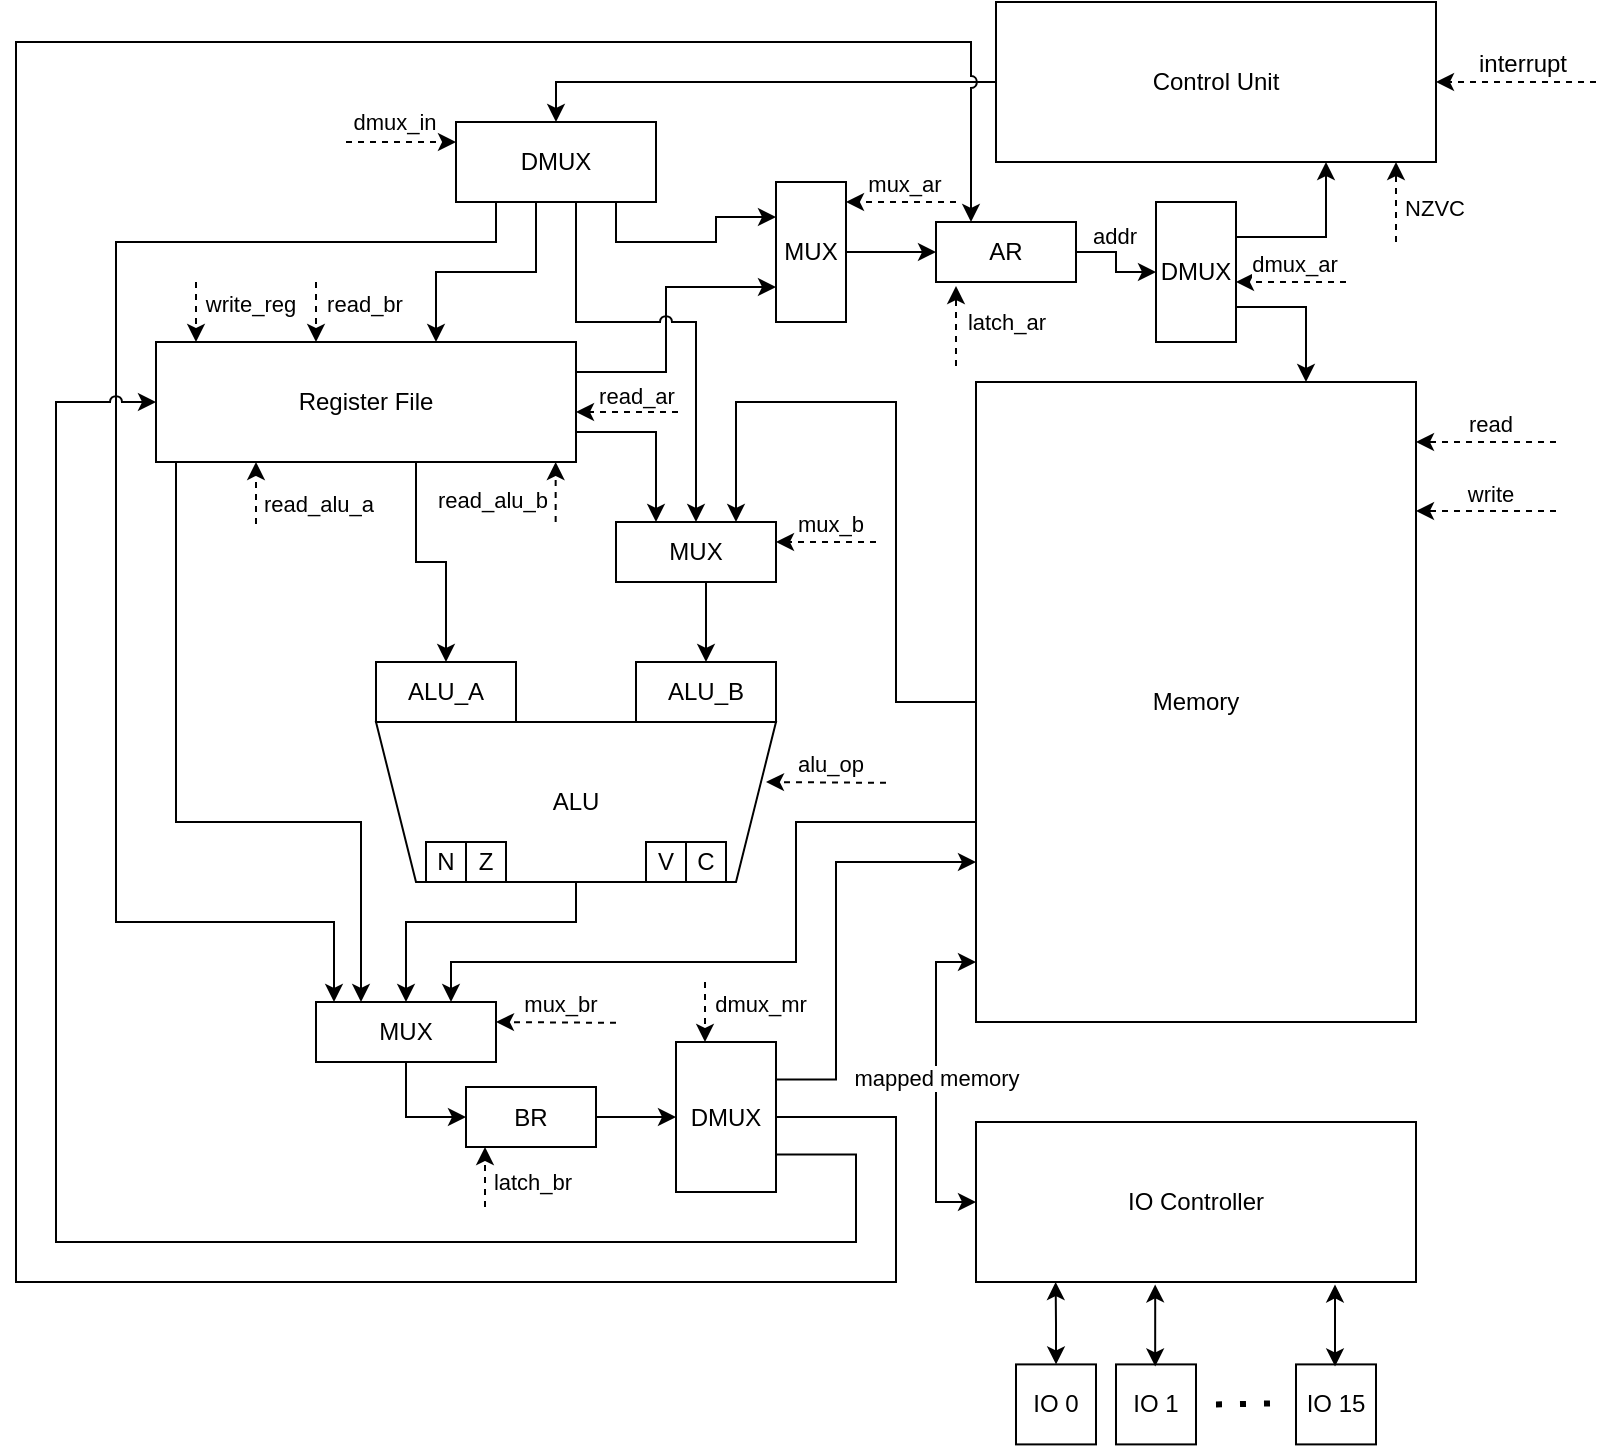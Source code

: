 <mxfile version="27.0.2">
  <diagram name="Page-1" id="099fd60b-425b-db50-ffb0-6b813814b670">
    <mxGraphModel dx="1892" dy="542" grid="1" gridSize="10" guides="1" tooltips="1" connect="1" arrows="1" fold="1" page="1" pageScale="1" pageWidth="850" pageHeight="1100" background="none" math="0" shadow="0">
      <root>
        <mxCell id="0" />
        <mxCell id="1" parent="0" />
        <mxCell id="riJFMd-E-siuRD8wx49H-91" style="edgeStyle=orthogonalEdgeStyle;rounded=0;orthogonalLoop=1;jettySize=auto;html=1;exitX=0;exitY=0.5;exitDx=0;exitDy=0;entryX=0.5;entryY=0;entryDx=0;entryDy=0;" parent="1" source="riJFMd-E-siuRD8wx49H-23" target="riJFMd-E-siuRD8wx49H-83" edge="1">
          <mxGeometry relative="1" as="geometry" />
        </mxCell>
        <mxCell id="riJFMd-E-siuRD8wx49H-23" value="Control Unit" style="rounded=0;whiteSpace=wrap;html=1;" parent="1" vertex="1">
          <mxGeometry x="480" y="10" width="220" height="80" as="geometry" />
        </mxCell>
        <mxCell id="riJFMd-E-siuRD8wx49H-191" style="edgeStyle=orthogonalEdgeStyle;rounded=0;orthogonalLoop=1;jettySize=auto;html=1;exitX=0.5;exitY=0;exitDx=0;exitDy=0;entryX=0.5;entryY=0;entryDx=0;entryDy=0;" parent="1" source="riJFMd-E-siuRD8wx49H-2" target="riJFMd-E-siuRD8wx49H-24" edge="1">
          <mxGeometry relative="1" as="geometry">
            <Array as="points">
              <mxPoint x="270" y="470" />
              <mxPoint x="185" y="470" />
            </Array>
          </mxGeometry>
        </mxCell>
        <mxCell id="riJFMd-E-siuRD8wx49H-2" value="ALU" style="shape=trapezoid;perimeter=trapezoidPerimeter;whiteSpace=wrap;html=1;fixedSize=1;direction=west;rotation=0;" parent="1" vertex="1">
          <mxGeometry x="170" y="370" width="200" height="80" as="geometry" />
        </mxCell>
        <mxCell id="riJFMd-E-siuRD8wx49H-3" value="ALU_B" style="rounded=0;whiteSpace=wrap;html=1;" parent="1" vertex="1">
          <mxGeometry x="300" y="340" width="70" height="30" as="geometry" />
        </mxCell>
        <mxCell id="riJFMd-E-siuRD8wx49H-4" value="ALU_A" style="rounded=0;whiteSpace=wrap;html=1;" parent="1" vertex="1">
          <mxGeometry x="170" y="340" width="70" height="30" as="geometry" />
        </mxCell>
        <mxCell id="riJFMd-E-siuRD8wx49H-54" style="edgeStyle=orthogonalEdgeStyle;rounded=0;orthogonalLoop=1;jettySize=auto;html=1;exitX=0.5;exitY=1;exitDx=0;exitDy=0;entryX=0;entryY=0.5;entryDx=0;entryDy=0;" parent="1" source="riJFMd-E-siuRD8wx49H-24" target="riJFMd-E-siuRD8wx49H-47" edge="1">
          <mxGeometry relative="1" as="geometry" />
        </mxCell>
        <mxCell id="riJFMd-E-siuRD8wx49H-24" value="MUX" style="rounded=0;whiteSpace=wrap;html=1;" parent="1" vertex="1">
          <mxGeometry x="140" y="510" width="90" height="30" as="geometry" />
        </mxCell>
        <mxCell id="riJFMd-E-siuRD8wx49H-45" style="edgeStyle=orthogonalEdgeStyle;rounded=0;orthogonalLoop=1;jettySize=auto;html=1;exitX=0;exitY=0.5;exitDx=0;exitDy=0;entryX=0.75;entryY=0;entryDx=0;entryDy=0;" parent="1" source="riJFMd-E-siuRD8wx49H-31" target="riJFMd-E-siuRD8wx49H-41" edge="1">
          <mxGeometry relative="1" as="geometry">
            <Array as="points">
              <mxPoint x="430" y="360" />
              <mxPoint x="430" y="210" />
              <mxPoint x="350" y="210" />
            </Array>
          </mxGeometry>
        </mxCell>
        <mxCell id="riJFMd-E-siuRD8wx49H-192" style="edgeStyle=orthogonalEdgeStyle;rounded=0;orthogonalLoop=1;jettySize=auto;html=1;exitX=0;exitY=0.5;exitDx=0;exitDy=0;entryX=0.75;entryY=0;entryDx=0;entryDy=0;" parent="1" source="riJFMd-E-siuRD8wx49H-31" target="riJFMd-E-siuRD8wx49H-24" edge="1">
          <mxGeometry relative="1" as="geometry">
            <Array as="points">
              <mxPoint x="470" y="420" />
              <mxPoint x="380" y="420" />
              <mxPoint x="380" y="490" />
              <mxPoint x="208" y="490" />
            </Array>
          </mxGeometry>
        </mxCell>
        <mxCell id="riJFMd-E-siuRD8wx49H-31" value="Memory" style="rounded=0;whiteSpace=wrap;html=1;" parent="1" vertex="1">
          <mxGeometry x="470" y="200" width="220" height="320" as="geometry" />
        </mxCell>
        <mxCell id="EaKisJZvBfBLLmFNlHl6-13" style="edgeStyle=orthogonalEdgeStyle;rounded=0;orthogonalLoop=1;jettySize=auto;html=1;exitX=1;exitY=0.5;exitDx=0;exitDy=0;entryX=0;entryY=0.5;entryDx=0;entryDy=0;" parent="1" source="riJFMd-E-siuRD8wx49H-37" target="EaKisJZvBfBLLmFNlHl6-12" edge="1">
          <mxGeometry relative="1" as="geometry" />
        </mxCell>
        <mxCell id="EaKisJZvBfBLLmFNlHl6-22" value="addr" style="edgeLabel;html=1;align=center;verticalAlign=middle;resizable=0;points=[];" parent="EaKisJZvBfBLLmFNlHl6-13" vertex="1" connectable="0">
          <mxGeometry x="-0.459" y="2" relative="1" as="geometry">
            <mxPoint x="5" y="-6" as="offset" />
          </mxGeometry>
        </mxCell>
        <mxCell id="riJFMd-E-siuRD8wx49H-37" value="AR" style="rounded=0;whiteSpace=wrap;html=1;" parent="1" vertex="1">
          <mxGeometry x="450" y="120" width="70" height="30" as="geometry" />
        </mxCell>
        <mxCell id="riJFMd-E-siuRD8wx49H-46" style="edgeStyle=orthogonalEdgeStyle;rounded=0;orthogonalLoop=1;jettySize=auto;html=1;exitX=0.5;exitY=1;exitDx=0;exitDy=0;entryX=0.5;entryY=0;entryDx=0;entryDy=0;" parent="1" source="riJFMd-E-siuRD8wx49H-41" target="riJFMd-E-siuRD8wx49H-3" edge="1">
          <mxGeometry relative="1" as="geometry">
            <Array as="points">
              <mxPoint x="335" y="280" />
            </Array>
          </mxGeometry>
        </mxCell>
        <mxCell id="riJFMd-E-siuRD8wx49H-41" value="MUX" style="rounded=0;whiteSpace=wrap;html=1;" parent="1" vertex="1">
          <mxGeometry x="290" y="270" width="80" height="30" as="geometry" />
        </mxCell>
        <mxCell id="riJFMd-E-siuRD8wx49H-73" style="edgeStyle=orthogonalEdgeStyle;rounded=0;orthogonalLoop=1;jettySize=auto;html=1;exitX=1;exitY=0.5;exitDx=0;exitDy=0;entryX=0;entryY=0.5;entryDx=0;entryDy=0;" parent="1" source="riJFMd-E-siuRD8wx49H-47" target="riJFMd-E-siuRD8wx49H-72" edge="1">
          <mxGeometry relative="1" as="geometry" />
        </mxCell>
        <mxCell id="riJFMd-E-siuRD8wx49H-47" value="BR" style="rounded=0;whiteSpace=wrap;html=1;" parent="1" vertex="1">
          <mxGeometry x="215" y="552.5" width="65" height="30" as="geometry" />
        </mxCell>
        <mxCell id="riJFMd-E-siuRD8wx49H-64" style="edgeStyle=orthogonalEdgeStyle;rounded=0;orthogonalLoop=1;jettySize=auto;html=1;exitX=1;exitY=0.75;exitDx=0;exitDy=0;entryX=0.25;entryY=0;entryDx=0;entryDy=0;" parent="1" source="riJFMd-E-siuRD8wx49H-57" target="riJFMd-E-siuRD8wx49H-41" edge="1">
          <mxGeometry relative="1" as="geometry" />
        </mxCell>
        <mxCell id="riJFMd-E-siuRD8wx49H-68" style="edgeStyle=orthogonalEdgeStyle;rounded=0;orthogonalLoop=1;jettySize=auto;html=1;exitX=1;exitY=0.25;exitDx=0;exitDy=0;entryX=0;entryY=0.75;entryDx=0;entryDy=0;strokeColor=default;snapToPoint=0;noJump=0;" parent="1" source="riJFMd-E-siuRD8wx49H-57" target="riJFMd-E-siuRD8wx49H-66" edge="1">
          <mxGeometry relative="1" as="geometry">
            <Array as="points">
              <mxPoint x="315" y="195" />
              <mxPoint x="315" y="153" />
            </Array>
          </mxGeometry>
        </mxCell>
        <mxCell id="riJFMd-E-siuRD8wx49H-175" style="edgeStyle=orthogonalEdgeStyle;rounded=0;orthogonalLoop=1;jettySize=auto;html=1;exitX=0.5;exitY=1;exitDx=0;exitDy=0;" parent="1" source="riJFMd-E-siuRD8wx49H-57" target="riJFMd-E-siuRD8wx49H-4" edge="1">
          <mxGeometry relative="1" as="geometry">
            <Array as="points">
              <mxPoint x="190" y="240" />
              <mxPoint x="190" y="290" />
              <mxPoint x="205" y="290" />
            </Array>
          </mxGeometry>
        </mxCell>
        <mxCell id="riJFMd-E-siuRD8wx49H-194" style="edgeStyle=orthogonalEdgeStyle;rounded=0;orthogonalLoop=1;jettySize=auto;html=1;exitX=0.5;exitY=1;exitDx=0;exitDy=0;entryX=0.25;entryY=0;entryDx=0;entryDy=0;" parent="1" source="riJFMd-E-siuRD8wx49H-57" target="riJFMd-E-siuRD8wx49H-24" edge="1">
          <mxGeometry relative="1" as="geometry">
            <Array as="points">
              <mxPoint x="70" y="240" />
              <mxPoint x="70" y="420" />
              <mxPoint x="162" y="420" />
            </Array>
          </mxGeometry>
        </mxCell>
        <mxCell id="riJFMd-E-siuRD8wx49H-57" value="Register File" style="rounded=0;whiteSpace=wrap;html=1;" parent="1" vertex="1">
          <mxGeometry x="60" y="180" width="210" height="60" as="geometry" />
        </mxCell>
        <mxCell id="riJFMd-E-siuRD8wx49H-67" style="edgeStyle=orthogonalEdgeStyle;rounded=0;orthogonalLoop=1;jettySize=auto;html=1;exitX=1;exitY=0.5;exitDx=0;exitDy=0;entryX=0;entryY=0.5;entryDx=0;entryDy=0;" parent="1" source="riJFMd-E-siuRD8wx49H-66" target="riJFMd-E-siuRD8wx49H-37" edge="1">
          <mxGeometry relative="1" as="geometry" />
        </mxCell>
        <mxCell id="riJFMd-E-siuRD8wx49H-66" value="MUX" style="rounded=0;whiteSpace=wrap;html=1;" parent="1" vertex="1">
          <mxGeometry x="370" y="100" width="35" height="70" as="geometry" />
        </mxCell>
        <mxCell id="riJFMd-E-siuRD8wx49H-74" style="edgeStyle=orthogonalEdgeStyle;rounded=0;orthogonalLoop=1;jettySize=auto;html=1;exitX=1;exitY=0.25;exitDx=0;exitDy=0;entryX=0;entryY=0.75;entryDx=0;entryDy=0;" parent="1" source="riJFMd-E-siuRD8wx49H-72" target="riJFMd-E-siuRD8wx49H-31" edge="1">
          <mxGeometry relative="1" as="geometry">
            <Array as="points">
              <mxPoint x="400" y="549" />
              <mxPoint x="400" y="440" />
            </Array>
          </mxGeometry>
        </mxCell>
        <mxCell id="riJFMd-E-siuRD8wx49H-199" style="edgeStyle=orthogonalEdgeStyle;rounded=0;orthogonalLoop=1;jettySize=auto;html=1;exitX=1;exitY=0.5;exitDx=0;exitDy=0;entryX=0.25;entryY=0;entryDx=0;entryDy=0;jumpStyle=arc;" parent="1" source="riJFMd-E-siuRD8wx49H-72" target="riJFMd-E-siuRD8wx49H-37" edge="1">
          <mxGeometry relative="1" as="geometry">
            <Array as="points">
              <mxPoint x="430" y="568" />
              <mxPoint x="430" y="650" />
              <mxPoint x="-10" y="650" />
              <mxPoint x="-10" y="30" />
              <mxPoint x="468" y="30" />
            </Array>
          </mxGeometry>
        </mxCell>
        <mxCell id="riJFMd-E-siuRD8wx49H-72" value="DMUX" style="rounded=0;whiteSpace=wrap;html=1;" parent="1" vertex="1">
          <mxGeometry x="320" y="530" width="50" height="75" as="geometry" />
        </mxCell>
        <mxCell id="riJFMd-E-siuRD8wx49H-86" style="edgeStyle=orthogonalEdgeStyle;rounded=0;orthogonalLoop=1;jettySize=auto;html=1;exitX=0.75;exitY=1;exitDx=0;exitDy=0;entryX=0;entryY=0.25;entryDx=0;entryDy=0;" parent="1" source="riJFMd-E-siuRD8wx49H-83" target="riJFMd-E-siuRD8wx49H-66" edge="1">
          <mxGeometry relative="1" as="geometry">
            <Array as="points">
              <mxPoint x="290" y="130" />
              <mxPoint x="340" y="130" />
              <mxPoint x="340" y="118" />
            </Array>
          </mxGeometry>
        </mxCell>
        <mxCell id="riJFMd-E-siuRD8wx49H-88" style="edgeStyle=orthogonalEdgeStyle;rounded=0;orthogonalLoop=1;jettySize=auto;html=1;exitX=0;exitY=1;exitDx=0;exitDy=0;" parent="1" source="riJFMd-E-siuRD8wx49H-83" edge="1">
          <mxGeometry relative="1" as="geometry">
            <mxPoint x="149" y="510" as="targetPoint" />
            <Array as="points">
              <mxPoint x="230" y="110" />
              <mxPoint x="230" y="130" />
              <mxPoint x="40" y="130" />
              <mxPoint x="40" y="470" />
              <mxPoint x="149" y="470" />
            </Array>
          </mxGeometry>
        </mxCell>
        <mxCell id="riJFMd-E-siuRD8wx49H-170" style="edgeStyle=orthogonalEdgeStyle;rounded=0;orthogonalLoop=1;jettySize=auto;html=1;exitX=0.5;exitY=1;exitDx=0;exitDy=0;" parent="1" source="riJFMd-E-siuRD8wx49H-83" target="riJFMd-E-siuRD8wx49H-57" edge="1">
          <mxGeometry relative="1" as="geometry">
            <Array as="points">
              <mxPoint x="250" y="110" />
              <mxPoint x="250" y="145" />
              <mxPoint x="200" y="145" />
            </Array>
          </mxGeometry>
        </mxCell>
        <mxCell id="riJFMd-E-siuRD8wx49H-83" value="DMUX" style="rounded=0;whiteSpace=wrap;html=1;" parent="1" vertex="1">
          <mxGeometry x="210" y="70" width="100" height="40" as="geometry" />
        </mxCell>
        <mxCell id="riJFMd-E-siuRD8wx49H-75" style="edgeStyle=orthogonalEdgeStyle;rounded=0;orthogonalLoop=1;jettySize=auto;html=1;exitX=1;exitY=0.75;exitDx=0;exitDy=0;entryX=0;entryY=0.5;entryDx=0;entryDy=0;jumpStyle=arc;" parent="1" source="riJFMd-E-siuRD8wx49H-72" target="riJFMd-E-siuRD8wx49H-57" edge="1">
          <mxGeometry relative="1" as="geometry">
            <Array as="points">
              <mxPoint x="410" y="586" />
              <mxPoint x="410" y="630" />
              <mxPoint x="10" y="630" />
              <mxPoint x="10" y="210" />
            </Array>
          </mxGeometry>
        </mxCell>
        <mxCell id="riJFMd-E-siuRD8wx49H-85" style="edgeStyle=orthogonalEdgeStyle;rounded=0;orthogonalLoop=1;jettySize=auto;html=1;exitX=0.5;exitY=1;exitDx=0;exitDy=0;entryX=0.5;entryY=0;entryDx=0;entryDy=0;jumpStyle=arc;" parent="1" source="riJFMd-E-siuRD8wx49H-83" target="riJFMd-E-siuRD8wx49H-41" edge="1">
          <mxGeometry relative="1" as="geometry">
            <Array as="points">
              <mxPoint x="270" y="110" />
              <mxPoint x="270" y="170" />
              <mxPoint x="330" y="170" />
            </Array>
          </mxGeometry>
        </mxCell>
        <mxCell id="riJFMd-E-siuRD8wx49H-103" style="edgeStyle=orthogonalEdgeStyle;rounded=0;orthogonalLoop=1;jettySize=auto;html=1;exitX=0;exitY=0.5;exitDx=0;exitDy=0;startArrow=classic;startFill=1;" parent="1" source="riJFMd-E-siuRD8wx49H-92" edge="1">
          <mxGeometry relative="1" as="geometry">
            <mxPoint x="470" y="490" as="targetPoint" />
            <Array as="points">
              <mxPoint x="450" y="610" />
              <mxPoint x="450" y="490" />
            </Array>
          </mxGeometry>
        </mxCell>
        <mxCell id="riJFMd-E-siuRD8wx49H-158" value="mapped memory" style="edgeLabel;html=1;align=center;verticalAlign=middle;resizable=0;points=[];" parent="riJFMd-E-siuRD8wx49H-103" vertex="1" connectable="0">
          <mxGeometry x="0.025" relative="1" as="geometry">
            <mxPoint as="offset" />
          </mxGeometry>
        </mxCell>
        <mxCell id="riJFMd-E-siuRD8wx49H-92" value="IO Controller" style="rounded=0;whiteSpace=wrap;html=1;" parent="1" vertex="1">
          <mxGeometry x="470" y="570" width="220" height="80" as="geometry" />
        </mxCell>
        <mxCell id="riJFMd-E-siuRD8wx49H-93" value="IO 0" style="rounded=0;whiteSpace=wrap;html=1;" parent="1" vertex="1">
          <mxGeometry x="490" y="691.2" width="40" height="40" as="geometry" />
        </mxCell>
        <mxCell id="riJFMd-E-siuRD8wx49H-94" value="IO 1" style="rounded=0;whiteSpace=wrap;html=1;" parent="1" vertex="1">
          <mxGeometry x="540" y="691.2" width="40" height="40" as="geometry" />
        </mxCell>
        <mxCell id="riJFMd-E-siuRD8wx49H-95" value="IO 15" style="rounded=0;whiteSpace=wrap;html=1;" parent="1" vertex="1">
          <mxGeometry x="630" y="691.2" width="40" height="40" as="geometry" />
        </mxCell>
        <mxCell id="riJFMd-E-siuRD8wx49H-98" style="edgeStyle=orthogonalEdgeStyle;rounded=0;orthogonalLoop=1;jettySize=auto;html=1;exitX=0.5;exitY=0;exitDx=0;exitDy=0;entryX=0.181;entryY=0.985;entryDx=0;entryDy=0;entryPerimeter=0;startArrow=classic;startFill=1;" parent="1" source="riJFMd-E-siuRD8wx49H-93" edge="1">
          <mxGeometry relative="1" as="geometry">
            <mxPoint x="509.82" y="650" as="targetPoint" />
          </mxGeometry>
        </mxCell>
        <mxCell id="riJFMd-E-siuRD8wx49H-99" style="edgeStyle=orthogonalEdgeStyle;rounded=0;orthogonalLoop=1;jettySize=auto;html=1;exitX=0.5;exitY=0;exitDx=0;exitDy=0;entryX=0.181;entryY=0.985;entryDx=0;entryDy=0;entryPerimeter=0;startArrow=classic;startFill=1;" parent="1" edge="1">
          <mxGeometry relative="1" as="geometry">
            <mxPoint x="559.58" y="692.2" as="sourcePoint" />
            <mxPoint x="559.58" y="651.2" as="targetPoint" />
            <Array as="points">
              <mxPoint x="559.58" y="662.2" />
              <mxPoint x="559.58" y="662.2" />
            </Array>
          </mxGeometry>
        </mxCell>
        <mxCell id="riJFMd-E-siuRD8wx49H-100" style="edgeStyle=orthogonalEdgeStyle;rounded=0;orthogonalLoop=1;jettySize=auto;html=1;exitX=0.5;exitY=0;exitDx=0;exitDy=0;entryX=0.181;entryY=0.985;entryDx=0;entryDy=0;entryPerimeter=0;startArrow=classic;startFill=1;" parent="1" edge="1">
          <mxGeometry relative="1" as="geometry">
            <mxPoint x="649.5" y="692.2" as="sourcePoint" />
            <mxPoint x="649.5" y="651.2" as="targetPoint" />
          </mxGeometry>
        </mxCell>
        <mxCell id="riJFMd-E-siuRD8wx49H-101" value="" style="endArrow=none;dashed=1;html=1;dashPattern=1 3;strokeWidth=3;rounded=0;" parent="1" edge="1">
          <mxGeometry width="50" height="50" relative="1" as="geometry">
            <mxPoint x="590" y="711.2" as="sourcePoint" />
            <mxPoint x="620" y="710.7" as="targetPoint" />
          </mxGeometry>
        </mxCell>
        <mxCell id="riJFMd-E-siuRD8wx49H-118" value="" style="endArrow=classic;html=1;rounded=0;dashed=1;endFill=1;" parent="1" edge="1">
          <mxGeometry width="50" height="50" relative="1" as="geometry">
            <mxPoint x="760" y="230" as="sourcePoint" />
            <mxPoint x="690" y="230" as="targetPoint" />
          </mxGeometry>
        </mxCell>
        <mxCell id="riJFMd-E-siuRD8wx49H-119" value="&amp;nbsp;read&amp;nbsp; " style="edgeLabel;html=1;align=center;verticalAlign=middle;resizable=0;points=[];" parent="riJFMd-E-siuRD8wx49H-118" vertex="1" connectable="0">
          <mxGeometry x="-0.056" y="-1" relative="1" as="geometry">
            <mxPoint y="-8" as="offset" />
          </mxGeometry>
        </mxCell>
        <mxCell id="riJFMd-E-siuRD8wx49H-120" value="" style="endArrow=classic;html=1;rounded=0;dashed=1;" parent="1" edge="1">
          <mxGeometry width="50" height="50" relative="1" as="geometry">
            <mxPoint x="760" y="264.5" as="sourcePoint" />
            <mxPoint x="690" y="264.5" as="targetPoint" />
          </mxGeometry>
        </mxCell>
        <mxCell id="riJFMd-E-siuRD8wx49H-121" value="write" style="edgeLabel;html=1;align=center;verticalAlign=middle;resizable=0;points=[];" parent="riJFMd-E-siuRD8wx49H-120" vertex="1" connectable="0">
          <mxGeometry x="-0.056" y="-1" relative="1" as="geometry">
            <mxPoint y="-8" as="offset" />
          </mxGeometry>
        </mxCell>
        <mxCell id="riJFMd-E-siuRD8wx49H-123" value="" style="endArrow=classic;html=1;rounded=0;dashed=1;" parent="1" edge="1">
          <mxGeometry width="50" height="50" relative="1" as="geometry">
            <mxPoint x="155" y="80" as="sourcePoint" />
            <mxPoint x="210" y="80" as="targetPoint" />
          </mxGeometry>
        </mxCell>
        <mxCell id="riJFMd-E-siuRD8wx49H-124" value="dmux_in" style="edgeLabel;html=1;align=center;verticalAlign=middle;resizable=0;points=[];" parent="riJFMd-E-siuRD8wx49H-123" vertex="1" connectable="0">
          <mxGeometry x="-0.056" y="-1" relative="1" as="geometry">
            <mxPoint x="-2" y="-11" as="offset" />
          </mxGeometry>
        </mxCell>
        <mxCell id="riJFMd-E-siuRD8wx49H-126" value="" style="endArrow=classic;html=1;rounded=0;dashed=1;" parent="1" edge="1">
          <mxGeometry width="50" height="50" relative="1" as="geometry">
            <mxPoint x="334.5" y="500" as="sourcePoint" />
            <mxPoint x="334.5" y="530" as="targetPoint" />
          </mxGeometry>
        </mxCell>
        <mxCell id="riJFMd-E-siuRD8wx49H-127" value="dmux_mr" style="edgeLabel;html=1;align=center;verticalAlign=middle;resizable=0;points=[];" parent="riJFMd-E-siuRD8wx49H-126" vertex="1" connectable="0">
          <mxGeometry x="-0.056" y="-4" relative="1" as="geometry">
            <mxPoint x="31" y="-3" as="offset" />
          </mxGeometry>
        </mxCell>
        <mxCell id="riJFMd-E-siuRD8wx49H-128" value="" style="endArrow=classic;html=1;rounded=0;dashed=1;" parent="1" edge="1">
          <mxGeometry width="50" height="50" relative="1" as="geometry">
            <mxPoint x="460" y="110" as="sourcePoint" />
            <mxPoint x="405" y="110" as="targetPoint" />
          </mxGeometry>
        </mxCell>
        <mxCell id="riJFMd-E-siuRD8wx49H-129" value="mux_ar" style="edgeLabel;html=1;align=center;verticalAlign=middle;resizable=0;points=[];" parent="riJFMd-E-siuRD8wx49H-128" vertex="1" connectable="0">
          <mxGeometry x="-0.056" y="-1" relative="1" as="geometry">
            <mxPoint y="-8" as="offset" />
          </mxGeometry>
        </mxCell>
        <mxCell id="riJFMd-E-siuRD8wx49H-138" value="" style="endArrow=classic;html=1;rounded=0;dashed=1;" parent="1" edge="1">
          <mxGeometry width="50" height="50" relative="1" as="geometry">
            <mxPoint x="420" y="280" as="sourcePoint" />
            <mxPoint x="370" y="280" as="targetPoint" />
          </mxGeometry>
        </mxCell>
        <mxCell id="riJFMd-E-siuRD8wx49H-139" value="mux_b" style="edgeLabel;html=1;align=center;verticalAlign=middle;resizable=0;points=[];" parent="riJFMd-E-siuRD8wx49H-138" vertex="1" connectable="0">
          <mxGeometry x="-0.056" y="-1" relative="1" as="geometry">
            <mxPoint y="-8" as="offset" />
          </mxGeometry>
        </mxCell>
        <mxCell id="riJFMd-E-siuRD8wx49H-140" value="" style="endArrow=classic;html=1;rounded=0;dashed=1;" parent="1" edge="1">
          <mxGeometry width="50" height="50" relative="1" as="geometry">
            <mxPoint x="290" y="520.42" as="sourcePoint" />
            <mxPoint x="230" y="520" as="targetPoint" />
          </mxGeometry>
        </mxCell>
        <mxCell id="riJFMd-E-siuRD8wx49H-141" value="mux_br" style="edgeLabel;html=1;align=center;verticalAlign=middle;resizable=0;points=[];" parent="riJFMd-E-siuRD8wx49H-140" vertex="1" connectable="0">
          <mxGeometry x="-0.056" y="-1" relative="1" as="geometry">
            <mxPoint y="-8" as="offset" />
          </mxGeometry>
        </mxCell>
        <mxCell id="riJFMd-E-siuRD8wx49H-147" value="N" style="rounded=0;whiteSpace=wrap;html=1;" parent="1" vertex="1">
          <mxGeometry x="195" y="430" width="20" height="20" as="geometry" />
        </mxCell>
        <mxCell id="riJFMd-E-siuRD8wx49H-148" value="Z" style="rounded=0;whiteSpace=wrap;html=1;" parent="1" vertex="1">
          <mxGeometry x="215" y="430" width="20" height="20" as="geometry" />
        </mxCell>
        <mxCell id="riJFMd-E-siuRD8wx49H-150" value="V" style="rounded=0;whiteSpace=wrap;html=1;" parent="1" vertex="1">
          <mxGeometry x="305" y="430" width="20" height="20" as="geometry" />
        </mxCell>
        <mxCell id="riJFMd-E-siuRD8wx49H-151" value="C" style="rounded=0;whiteSpace=wrap;html=1;" parent="1" vertex="1">
          <mxGeometry x="325" y="430" width="20" height="20" as="geometry" />
        </mxCell>
        <mxCell id="riJFMd-E-siuRD8wx49H-152" value="" style="endArrow=classic;html=1;rounded=0;dashed=1;entryX=0.25;entryY=1;entryDx=0;entryDy=0;" parent="1" edge="1">
          <mxGeometry width="50" height="50" relative="1" as="geometry">
            <mxPoint x="224.5" y="612.5" as="sourcePoint" />
            <mxPoint x="224.5" y="582.5" as="targetPoint" />
          </mxGeometry>
        </mxCell>
        <mxCell id="riJFMd-E-siuRD8wx49H-153" value="latch_br" style="edgeLabel;html=1;align=center;verticalAlign=middle;resizable=0;points=[];" parent="riJFMd-E-siuRD8wx49H-152" vertex="1" connectable="0">
          <mxGeometry x="-0.056" y="-4" relative="1" as="geometry">
            <mxPoint x="19" y="1" as="offset" />
          </mxGeometry>
        </mxCell>
        <mxCell id="riJFMd-E-siuRD8wx49H-154" value="" style="endArrow=classic;html=1;rounded=0;dashed=1;" parent="1" edge="1">
          <mxGeometry width="50" height="50" relative="1" as="geometry">
            <mxPoint x="460" y="192" as="sourcePoint" />
            <mxPoint x="460" y="152" as="targetPoint" />
          </mxGeometry>
        </mxCell>
        <mxCell id="riJFMd-E-siuRD8wx49H-155" value="latch_ar" style="edgeLabel;html=1;align=center;verticalAlign=middle;resizable=0;points=[];" parent="riJFMd-E-siuRD8wx49H-154" vertex="1" connectable="0">
          <mxGeometry x="-0.056" y="-1" relative="1" as="geometry">
            <mxPoint x="24" y="-3" as="offset" />
          </mxGeometry>
        </mxCell>
        <mxCell id="riJFMd-E-siuRD8wx49H-156" value="" style="endArrow=classic;html=1;rounded=0;dashed=1;" parent="1" edge="1">
          <mxGeometry width="50" height="50" relative="1" as="geometry">
            <mxPoint x="425" y="400.42" as="sourcePoint" />
            <mxPoint x="365" y="400.0" as="targetPoint" />
          </mxGeometry>
        </mxCell>
        <mxCell id="riJFMd-E-siuRD8wx49H-157" value="alu_op" style="edgeLabel;html=1;align=center;verticalAlign=middle;resizable=0;points=[];" parent="riJFMd-E-siuRD8wx49H-156" vertex="1" connectable="0">
          <mxGeometry x="-0.056" y="-1" relative="1" as="geometry">
            <mxPoint y="-8" as="offset" />
          </mxGeometry>
        </mxCell>
        <mxCell id="riJFMd-E-siuRD8wx49H-161" value="" style="endArrow=classic;html=1;rounded=0;dashed=1;" parent="1" edge="1">
          <mxGeometry width="50" height="50" relative="1" as="geometry">
            <mxPoint x="80" y="150" as="sourcePoint" />
            <mxPoint x="80" y="180" as="targetPoint" />
          </mxGeometry>
        </mxCell>
        <mxCell id="riJFMd-E-siuRD8wx49H-162" value="write_reg" style="edgeLabel;html=1;align=center;verticalAlign=middle;resizable=0;points=[];" parent="riJFMd-E-siuRD8wx49H-161" vertex="1" connectable="0">
          <mxGeometry x="-0.056" y="-4" relative="1" as="geometry">
            <mxPoint x="31" y="-3" as="offset" />
          </mxGeometry>
        </mxCell>
        <mxCell id="riJFMd-E-siuRD8wx49H-166" value="" style="endArrow=classic;html=1;rounded=0;dashed=1;entryX=0.25;entryY=1;entryDx=0;entryDy=0;" parent="1" edge="1">
          <mxGeometry width="50" height="50" relative="1" as="geometry">
            <mxPoint x="110" y="271" as="sourcePoint" />
            <mxPoint x="110" y="240" as="targetPoint" />
          </mxGeometry>
        </mxCell>
        <mxCell id="riJFMd-E-siuRD8wx49H-167" value="read_alu_a" style="edgeLabel;html=1;align=center;verticalAlign=middle;resizable=0;points=[];" parent="riJFMd-E-siuRD8wx49H-166" vertex="1" connectable="0">
          <mxGeometry x="-0.056" y="-4" relative="1" as="geometry">
            <mxPoint x="27" y="4" as="offset" />
          </mxGeometry>
        </mxCell>
        <mxCell id="riJFMd-E-siuRD8wx49H-168" value="" style="endArrow=classic;html=1;rounded=0;dashed=1;entryX=0.25;entryY=1;entryDx=0;entryDy=0;" parent="1" edge="1">
          <mxGeometry width="50" height="50" relative="1" as="geometry">
            <mxPoint x="259.83" y="270" as="sourcePoint" />
            <mxPoint x="259.83" y="240.0" as="targetPoint" />
          </mxGeometry>
        </mxCell>
        <mxCell id="riJFMd-E-siuRD8wx49H-169" value="read_alu_b" style="edgeLabel;html=1;align=center;verticalAlign=middle;resizable=0;points=[];" parent="riJFMd-E-siuRD8wx49H-168" vertex="1" connectable="0">
          <mxGeometry x="-0.056" y="-4" relative="1" as="geometry">
            <mxPoint x="-36" y="3" as="offset" />
          </mxGeometry>
        </mxCell>
        <mxCell id="riJFMd-E-siuRD8wx49H-197" value="" style="endArrow=classic;html=1;rounded=0;dashed=1;entryX=0.25;entryY=1;entryDx=0;entryDy=0;" parent="1" edge="1">
          <mxGeometry width="50" height="50" relative="1" as="geometry">
            <mxPoint x="140" y="150" as="sourcePoint" />
            <mxPoint x="140" y="180" as="targetPoint" />
          </mxGeometry>
        </mxCell>
        <mxCell id="riJFMd-E-siuRD8wx49H-198" value="read_br" style="edgeLabel;html=1;align=center;verticalAlign=middle;resizable=0;points=[];" parent="riJFMd-E-siuRD8wx49H-197" vertex="1" connectable="0">
          <mxGeometry x="-0.056" y="-5" relative="1" as="geometry">
            <mxPoint x="29" y="-3" as="offset" />
          </mxGeometry>
        </mxCell>
        <mxCell id="EaKisJZvBfBLLmFNlHl6-3" value="" style="endArrow=classic;html=1;rounded=0;dashed=1;entryX=0.25;entryY=1;entryDx=0;entryDy=0;" parent="1" edge="1">
          <mxGeometry width="50" height="50" relative="1" as="geometry">
            <mxPoint x="680" y="130" as="sourcePoint" />
            <mxPoint x="680" y="90.0" as="targetPoint" />
          </mxGeometry>
        </mxCell>
        <mxCell id="EaKisJZvBfBLLmFNlHl6-4" value="NZVC" style="edgeLabel;html=1;align=center;verticalAlign=middle;resizable=0;points=[];" parent="EaKisJZvBfBLLmFNlHl6-3" vertex="1" connectable="0">
          <mxGeometry x="-0.056" y="-3" relative="1" as="geometry">
            <mxPoint x="16" y="2" as="offset" />
          </mxGeometry>
        </mxCell>
        <mxCell id="EaKisJZvBfBLLmFNlHl6-6" value="" style="endArrow=classic;html=1;rounded=0;dashed=1;" parent="1" edge="1">
          <mxGeometry width="50" height="50" relative="1" as="geometry">
            <mxPoint x="780" y="50" as="sourcePoint" />
            <mxPoint x="700" y="50" as="targetPoint" />
            <Array as="points">
              <mxPoint x="740" y="50" />
            </Array>
          </mxGeometry>
        </mxCell>
        <mxCell id="EaKisJZvBfBLLmFNlHl6-7" value="interrupt" style="text;html=1;align=center;verticalAlign=middle;resizable=0;points=[];autosize=1;strokeColor=none;fillColor=none;" parent="1" vertex="1">
          <mxGeometry x="708" y="26" width="70" height="30" as="geometry" />
        </mxCell>
        <mxCell id="EaKisJZvBfBLLmFNlHl6-10" value="" style="endArrow=classic;html=1;rounded=0;dashed=1;" parent="1" edge="1">
          <mxGeometry width="50" height="50" relative="1" as="geometry">
            <mxPoint x="321" y="215" as="sourcePoint" />
            <mxPoint x="270" y="215" as="targetPoint" />
          </mxGeometry>
        </mxCell>
        <mxCell id="EaKisJZvBfBLLmFNlHl6-11" value="read_ar" style="text;html=1;align=center;verticalAlign=middle;resizable=0;points=[];autosize=1;strokeColor=none;fillColor=none;fontSize=11;" parent="1" vertex="1">
          <mxGeometry x="270" y="192" width="60" height="30" as="geometry" />
        </mxCell>
        <mxCell id="EaKisJZvBfBLLmFNlHl6-18" style="edgeStyle=orthogonalEdgeStyle;rounded=0;orthogonalLoop=1;jettySize=auto;html=1;exitX=1;exitY=0.25;exitDx=0;exitDy=0;entryX=0.75;entryY=1;entryDx=0;entryDy=0;" parent="1" source="EaKisJZvBfBLLmFNlHl6-12" target="riJFMd-E-siuRD8wx49H-23" edge="1">
          <mxGeometry relative="1" as="geometry" />
        </mxCell>
        <mxCell id="EaKisJZvBfBLLmFNlHl6-19" style="edgeStyle=orthogonalEdgeStyle;rounded=0;orthogonalLoop=1;jettySize=auto;html=1;exitX=1;exitY=0.75;exitDx=0;exitDy=0;entryX=0.75;entryY=0;entryDx=0;entryDy=0;" parent="1" source="EaKisJZvBfBLLmFNlHl6-12" target="riJFMd-E-siuRD8wx49H-31" edge="1">
          <mxGeometry relative="1" as="geometry" />
        </mxCell>
        <mxCell id="EaKisJZvBfBLLmFNlHl6-12" value="DMUX" style="rounded=0;whiteSpace=wrap;html=1;" parent="1" vertex="1">
          <mxGeometry x="560" y="110" width="40" height="70" as="geometry" />
        </mxCell>
        <mxCell id="EaKisJZvBfBLLmFNlHl6-20" value="" style="endArrow=classic;html=1;rounded=0;dashed=1;" parent="1" edge="1">
          <mxGeometry width="50" height="50" relative="1" as="geometry">
            <mxPoint x="655" y="150" as="sourcePoint" />
            <mxPoint x="600" y="150" as="targetPoint" />
          </mxGeometry>
        </mxCell>
        <mxCell id="EaKisJZvBfBLLmFNlHl6-21" value="dmux_ar" style="edgeLabel;html=1;align=center;verticalAlign=middle;resizable=0;points=[];" parent="EaKisJZvBfBLLmFNlHl6-20" vertex="1" connectable="0">
          <mxGeometry x="-0.056" y="-1" relative="1" as="geometry">
            <mxPoint y="-8" as="offset" />
          </mxGeometry>
        </mxCell>
      </root>
    </mxGraphModel>
  </diagram>
</mxfile>
